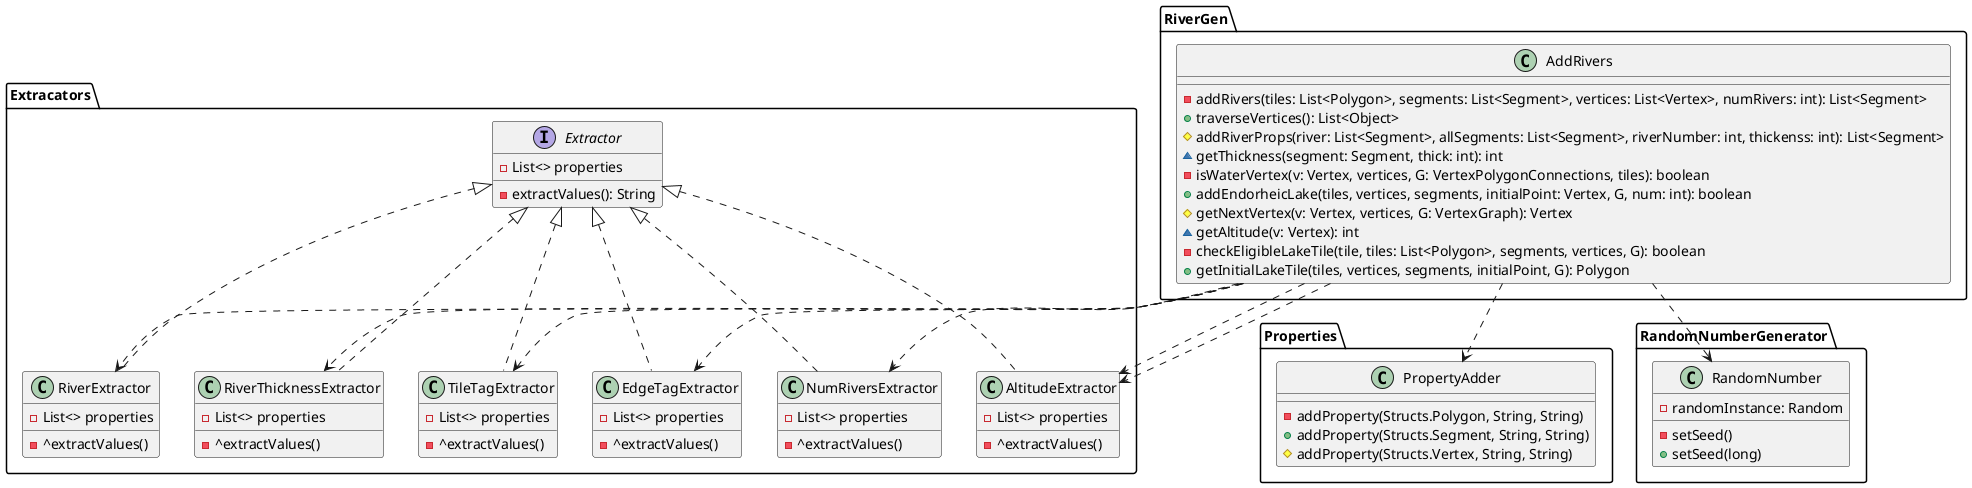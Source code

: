 @startuml

package RiverGen {
    class AddRivers {
        -addRivers(tiles: List<Polygon>, segments: List<Segment>, vertices: List<Vertex>, numRivers: int): List<Segment>
        +traverseVertices(): List<Object>
        #addRiverProps(river: List<Segment>, allSegments: List<Segment>, riverNumber: int, thickenss: int): List<Segment>
        ~getThickness(segment: Segment, thick: int): int
        -isWaterVertex(v: Vertex, vertices, G: VertexPolygonConnections, tiles): boolean
        +addEndorheicLake(tiles, vertices, segments, initialPoint: Vertex, G, num: int): boolean
        #getNextVertex(v: Vertex, vertices, G: VertexGraph): Vertex
        ~getAltitude(v: Vertex): int
        -checkEligibleLakeTile(tile, tiles: List<Polygon>, segments, vertices, G): boolean
        +getInitialLakeTile(tiles, vertices, segments, initialPoint, G): Polygon
    }
}

package Extracators {
    interface Extractor {
        -List<> properties
        -extractValues(): String
    }
    class AltitudeExtractor {
        -List<> properties
        -^extractValues()
    }
    class EdgeTagExtractor {
        -List<> properties
        -^extractValues()
    }
    class NumRiversExtractor {
        -List<> properties
        -^extractValues()
    }
    class RiverExtractor {
        -List<> properties
        -^extractValues()
    }
    class RiverThicknessExtractor {
        -List<> properties
        -^extractValues()
    }
    class TileTagExtractor {
        -List<> properties
        -^extractValues()
    }
    Extractor <|.. AltitudeExtractor
    Extractor <|.. EdgeTagExtractor
    Extractor <|.. NumRiversExtractor
    Extractor <|.. RiverExtractor
    Extractor <|.. RiverThicknessExtractor
    Extractor <|.. TileTagExtractor
}

AddRivers ..> AltitudeExtractor
AddRivers ..> AltitudeExtractor
AddRivers ..> EdgeTagExtractor
AddRivers ..> NumRiversExtractor
AddRivers ..> RiverExtractor
AddRivers ..> RiverThicknessExtractor
AddRivers ..> TileTagExtractor

package Properties {
    class PropertyAdder {
        -addProperty(Structs.Polygon, String, String)
        +addProperty(Structs.Segment, String, String)
        #addProperty(Structs.Vertex, String, String)
    }
}
package RandomNumberGenerator {
    class RandomNumber {
        -randomInstance: Random
        -setSeed()
        +setSeed(long)
    }
}

AddRivers ..> PropertyAdder
AddRivers ..> RandomNumber


@enduml